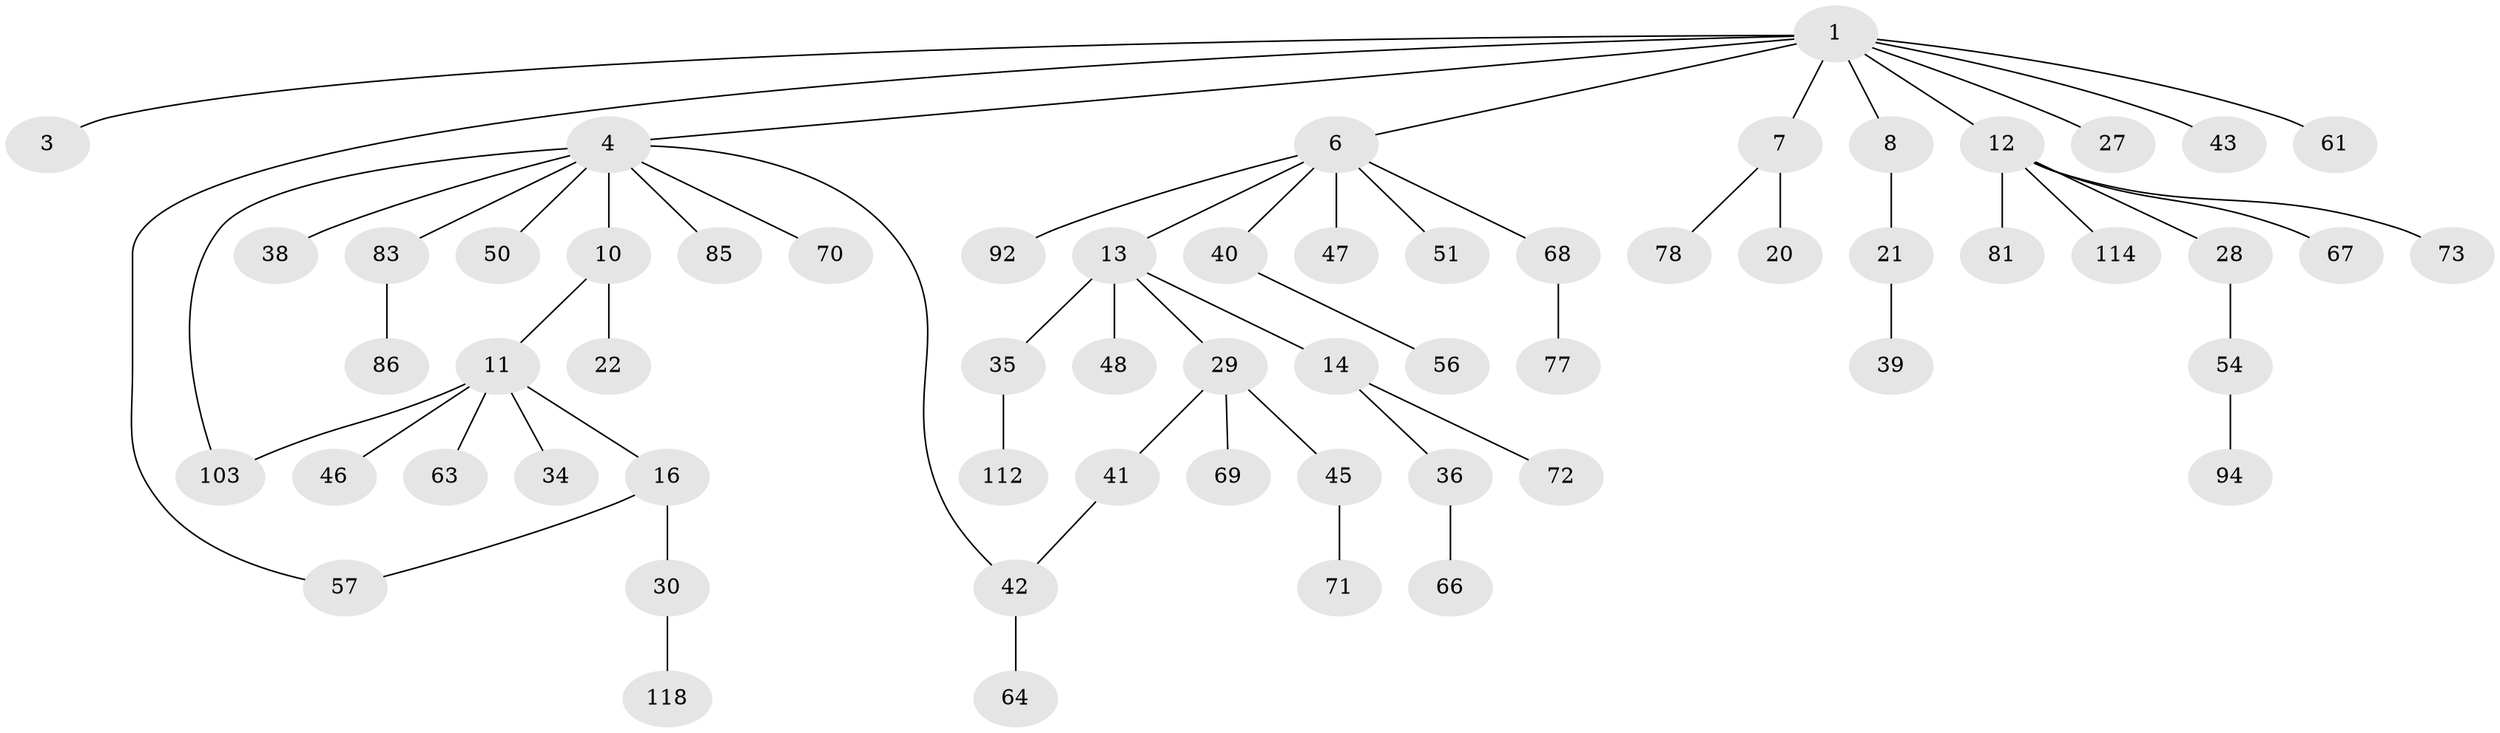 // original degree distribution, {6: 0.041666666666666664, 1: 0.4666666666666667, 4: 0.058333333333333334, 3: 0.11666666666666667, 2: 0.2833333333333333, 5: 0.03333333333333333}
// Generated by graph-tools (version 1.1) at 2025/13/03/09/25 04:13:30]
// undirected, 60 vertices, 62 edges
graph export_dot {
graph [start="1"]
  node [color=gray90,style=filled];
  1 [super="+2"];
  3;
  4 [super="+5+17+44"];
  6 [super="+24"];
  7 [super="+49+87"];
  8 [super="+9"];
  10 [super="+97"];
  11 [super="+15+19"];
  12 [super="+25+18"];
  13;
  14;
  16 [super="+26+23"];
  20;
  21;
  22 [super="+82+80"];
  27 [super="+31+101"];
  28;
  29 [super="+32+99"];
  30 [super="+52"];
  34 [super="+37"];
  35 [super="+65"];
  36;
  38 [super="+120"];
  39 [super="+55"];
  40 [super="+93"];
  41 [super="+53+58"];
  42 [super="+89+75"];
  43 [super="+88"];
  45;
  46;
  47;
  48 [super="+79"];
  50 [super="+60"];
  51;
  54;
  56;
  57 [super="+111"];
  61;
  63;
  64;
  66;
  67;
  68 [super="+119"];
  69;
  70;
  71;
  72;
  73;
  77;
  78;
  81;
  83;
  85 [super="+104"];
  86;
  92;
  94 [super="+96"];
  103 [super="+110"];
  112;
  114;
  118;
  1 -- 3;
  1 -- 7;
  1 -- 12;
  1 -- 43;
  1 -- 61;
  1 -- 4;
  1 -- 6;
  1 -- 8;
  1 -- 57;
  1 -- 27;
  4 -- 50;
  4 -- 70;
  4 -- 10;
  4 -- 42;
  4 -- 83;
  4 -- 38;
  4 -- 85;
  4 -- 103;
  6 -- 13;
  6 -- 51;
  6 -- 68;
  6 -- 40;
  6 -- 92;
  6 -- 47;
  7 -- 20;
  7 -- 78;
  8 -- 21;
  10 -- 11;
  10 -- 22;
  11 -- 16;
  11 -- 46;
  11 -- 63;
  11 -- 34;
  11 -- 103;
  12 -- 73;
  12 -- 81;
  12 -- 114;
  12 -- 28;
  12 -- 67;
  13 -- 14;
  13 -- 29;
  13 -- 35;
  13 -- 48;
  14 -- 36;
  14 -- 72;
  16 -- 30;
  16 -- 57;
  21 -- 39;
  28 -- 54;
  29 -- 41;
  29 -- 45;
  29 -- 69;
  30 -- 118;
  35 -- 112;
  36 -- 66;
  40 -- 56;
  41 -- 42;
  42 -- 64;
  45 -- 71;
  54 -- 94;
  68 -- 77;
  83 -- 86;
}
